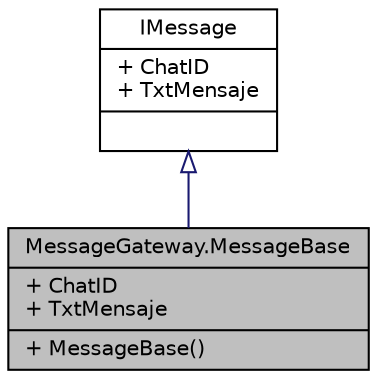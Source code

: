 digraph "MessageGateway.MessageBase"
{
 // INTERACTIVE_SVG=YES
 // LATEX_PDF_SIZE
  edge [fontname="Helvetica",fontsize="10",labelfontname="Helvetica",labelfontsize="10"];
  node [fontname="Helvetica",fontsize="10",shape=record];
  Node1 [label="{MessageGateway.MessageBase\n|+ ChatID\l+ TxtMensaje\l|+ MessageBase()\l}",height=0.2,width=0.4,color="black", fillcolor="grey75", style="filled", fontcolor="black",tooltip="Superclase de los mensajes a recibirse."];
  Node2 -> Node1 [dir="back",color="midnightblue",fontsize="10",style="solid",arrowtail="onormal",fontname="Helvetica"];
  Node2 [label="{IMessage\n|+ ChatID\l+ TxtMensaje\l|}",height=0.2,width=0.4,color="black", fillcolor="white", style="filled",URL="$interfaceMessageGateway_1_1IMessage.html",tooltip="Interfaz que engloba los tipos mensaje de las diferentes plataformas de mensaje."];
}
